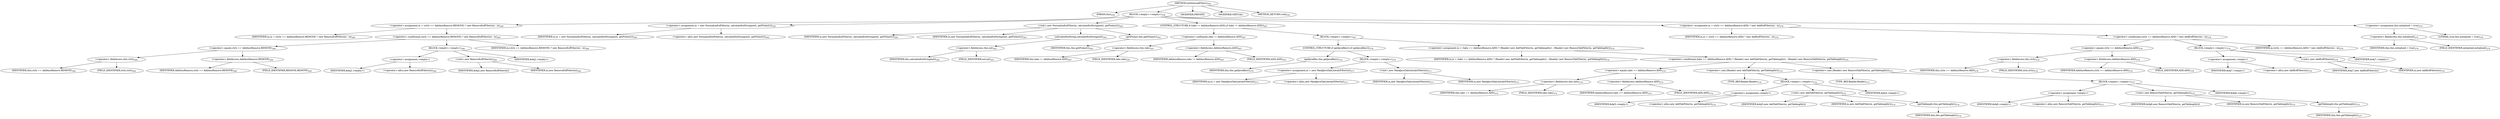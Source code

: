 digraph "initInternalFilters" {  
"502" [label = <(METHOD,initInternalFilters)<SUB>256</SUB>> ]
"17" [label = <(PARAM,this)<SUB>256</SUB>> ]
"503" [label = <(BLOCK,&lt;empty&gt;,&lt;empty&gt;)<SUB>256</SUB>> ]
"504" [label = <(&lt;operator&gt;.assignment,in = (ctrlz == AddAsisRemove.REMOVE) ? new RemoveEofFilter(in) : in)<SUB>260</SUB>> ]
"505" [label = <(IDENTIFIER,in,in = (ctrlz == AddAsisRemove.REMOVE) ? new RemoveEofFilter(in) : in)<SUB>260</SUB>> ]
"506" [label = <(&lt;operator&gt;.conditional,(ctrlz == AddAsisRemove.REMOVE) ? new RemoveEofFilter(in) : in)<SUB>260</SUB>> ]
"507" [label = <(&lt;operator&gt;.equals,ctrlz == AddAsisRemove.REMOVE)<SUB>260</SUB>> ]
"508" [label = <(&lt;operator&gt;.fieldAccess,this.ctrlz)<SUB>260</SUB>> ]
"509" [label = <(IDENTIFIER,this,ctrlz == AddAsisRemove.REMOVE)<SUB>260</SUB>> ]
"510" [label = <(FIELD_IDENTIFIER,ctrlz,ctrlz)<SUB>260</SUB>> ]
"511" [label = <(&lt;operator&gt;.fieldAccess,AddAsisRemove.REMOVE)<SUB>260</SUB>> ]
"512" [label = <(IDENTIFIER,AddAsisRemove,ctrlz == AddAsisRemove.REMOVE)<SUB>260</SUB>> ]
"513" [label = <(FIELD_IDENTIFIER,REMOVE,REMOVE)<SUB>260</SUB>> ]
"514" [label = <(BLOCK,&lt;empty&gt;,&lt;empty&gt;)<SUB>260</SUB>> ]
"515" [label = <(&lt;operator&gt;.assignment,&lt;empty&gt;)> ]
"516" [label = <(IDENTIFIER,$obj2,&lt;empty&gt;)> ]
"517" [label = <(&lt;operator&gt;.alloc,new RemoveEofFilter(in))<SUB>260</SUB>> ]
"518" [label = <(&lt;init&gt;,new RemoveEofFilter(in))<SUB>260</SUB>> ]
"519" [label = <(IDENTIFIER,$obj2,new RemoveEofFilter(in))> ]
"520" [label = <(IDENTIFIER,in,new RemoveEofFilter(in))<SUB>260</SUB>> ]
"521" [label = <(IDENTIFIER,$obj2,&lt;empty&gt;)> ]
"522" [label = <(IDENTIFIER,in,(ctrlz == AddAsisRemove.REMOVE) ? new RemoveEofFilter(in) : in)<SUB>260</SUB>> ]
"523" [label = <(&lt;operator&gt;.assignment,in = new NormalizeEolFilter(in, calculateEolString(eol), getFixlast()))<SUB>265</SUB>> ]
"524" [label = <(IDENTIFIER,in,in = new NormalizeEolFilter(in, calculateEolString(eol), getFixlast()))<SUB>265</SUB>> ]
"525" [label = <(&lt;operator&gt;.alloc,new NormalizeEolFilter(in, calculateEolString(eol), getFixlast()))<SUB>265</SUB>> ]
"526" [label = <(&lt;init&gt;,new NormalizeEolFilter(in, calculateEolString(eol), getFixlast()))<SUB>265</SUB>> ]
"527" [label = <(IDENTIFIER,in,new NormalizeEolFilter(in, calculateEolString(eol), getFixlast()))<SUB>265</SUB>> ]
"528" [label = <(IDENTIFIER,in,new NormalizeEolFilter(in, calculateEolString(eol), getFixlast()))<SUB>265</SUB>> ]
"529" [label = <(calculateEolString,calculateEolString(eol))<SUB>265</SUB>> ]
"530" [label = <(&lt;operator&gt;.fieldAccess,this.eol)<SUB>265</SUB>> ]
"531" [label = <(IDENTIFIER,this,calculateEolString(eol))<SUB>265</SUB>> ]
"532" [label = <(FIELD_IDENTIFIER,eol,eol)<SUB>265</SUB>> ]
"533" [label = <(getFixlast,this.getFixlast())<SUB>265</SUB>> ]
"16" [label = <(IDENTIFIER,this,this.getFixlast())<SUB>265</SUB>> ]
"534" [label = <(CONTROL_STRUCTURE,if (tabs != AddAsisRemove.ASIS),if (tabs != AddAsisRemove.ASIS))<SUB>267</SUB>> ]
"535" [label = <(&lt;operator&gt;.notEquals,tabs != AddAsisRemove.ASIS)<SUB>267</SUB>> ]
"536" [label = <(&lt;operator&gt;.fieldAccess,this.tabs)<SUB>267</SUB>> ]
"537" [label = <(IDENTIFIER,this,tabs != AddAsisRemove.ASIS)<SUB>267</SUB>> ]
"538" [label = <(FIELD_IDENTIFIER,tabs,tabs)<SUB>267</SUB>> ]
"539" [label = <(&lt;operator&gt;.fieldAccess,AddAsisRemove.ASIS)<SUB>267</SUB>> ]
"540" [label = <(IDENTIFIER,AddAsisRemove,tabs != AddAsisRemove.ASIS)<SUB>267</SUB>> ]
"541" [label = <(FIELD_IDENTIFIER,ASIS,ASIS)<SUB>267</SUB>> ]
"542" [label = <(BLOCK,&lt;empty&gt;,&lt;empty&gt;)<SUB>267</SUB>> ]
"543" [label = <(CONTROL_STRUCTURE,if (getJavafiles()),if (getJavafiles()))<SUB>270</SUB>> ]
"544" [label = <(getJavafiles,this.getJavafiles())<SUB>270</SUB>> ]
"18" [label = <(IDENTIFIER,this,this.getJavafiles())<SUB>270</SUB>> ]
"545" [label = <(BLOCK,&lt;empty&gt;,&lt;empty&gt;)<SUB>270</SUB>> ]
"546" [label = <(&lt;operator&gt;.assignment,in = new MaskJavaTabLiteralsFilter(in))<SUB>271</SUB>> ]
"547" [label = <(IDENTIFIER,in,in = new MaskJavaTabLiteralsFilter(in))<SUB>271</SUB>> ]
"548" [label = <(&lt;operator&gt;.alloc,new MaskJavaTabLiteralsFilter(in))<SUB>271</SUB>> ]
"549" [label = <(&lt;init&gt;,new MaskJavaTabLiteralsFilter(in))<SUB>271</SUB>> ]
"550" [label = <(IDENTIFIER,in,new MaskJavaTabLiteralsFilter(in))<SUB>271</SUB>> ]
"551" [label = <(IDENTIFIER,in,new MaskJavaTabLiteralsFilter(in))<SUB>271</SUB>> ]
"552" [label = <(&lt;operator&gt;.assignment,in = (tabs == AddAsisRemove.ADD) ? (Reader) new AddTabFilter(in, getTablength()) : (Reader) new RemoveTabFilter(in, getTablength()))<SUB>274</SUB>> ]
"553" [label = <(IDENTIFIER,in,in = (tabs == AddAsisRemove.ADD) ? (Reader) new AddTabFilter(in, getTablength()) : (Reader) new RemoveTabFilter(in, getTablength()))<SUB>274</SUB>> ]
"554" [label = <(&lt;operator&gt;.conditional,(tabs == AddAsisRemove.ADD) ? (Reader) new AddTabFilter(in, getTablength()) : (Reader) new RemoveTabFilter(in, getTablength()))<SUB>274</SUB>> ]
"555" [label = <(&lt;operator&gt;.equals,tabs == AddAsisRemove.ADD)<SUB>274</SUB>> ]
"556" [label = <(&lt;operator&gt;.fieldAccess,this.tabs)<SUB>274</SUB>> ]
"557" [label = <(IDENTIFIER,this,tabs == AddAsisRemove.ADD)<SUB>274</SUB>> ]
"558" [label = <(FIELD_IDENTIFIER,tabs,tabs)<SUB>274</SUB>> ]
"559" [label = <(&lt;operator&gt;.fieldAccess,AddAsisRemove.ADD)<SUB>274</SUB>> ]
"560" [label = <(IDENTIFIER,AddAsisRemove,tabs == AddAsisRemove.ADD)<SUB>274</SUB>> ]
"561" [label = <(FIELD_IDENTIFIER,ADD,ADD)<SUB>274</SUB>> ]
"562" [label = <(&lt;operator&gt;.cast,(Reader) new AddTabFilter(in, getTablength()))<SUB>274</SUB>> ]
"563" [label = <(TYPE_REF,Reader,Reader)<SUB>274</SUB>> ]
"564" [label = <(BLOCK,&lt;empty&gt;,&lt;empty&gt;)<SUB>274</SUB>> ]
"565" [label = <(&lt;operator&gt;.assignment,&lt;empty&gt;)> ]
"566" [label = <(IDENTIFIER,$obj5,&lt;empty&gt;)> ]
"567" [label = <(&lt;operator&gt;.alloc,new AddTabFilter(in, getTablength()))<SUB>274</SUB>> ]
"568" [label = <(&lt;init&gt;,new AddTabFilter(in, getTablength()))<SUB>274</SUB>> ]
"569" [label = <(IDENTIFIER,$obj5,new AddTabFilter(in, getTablength()))> ]
"570" [label = <(IDENTIFIER,in,new AddTabFilter(in, getTablength()))<SUB>274</SUB>> ]
"571" [label = <(getTablength,this.getTablength())<SUB>274</SUB>> ]
"19" [label = <(IDENTIFIER,this,this.getTablength())<SUB>274</SUB>> ]
"572" [label = <(IDENTIFIER,$obj5,&lt;empty&gt;)> ]
"573" [label = <(&lt;operator&gt;.cast,(Reader) new RemoveTabFilter(in, getTablength()))<SUB>275</SUB>> ]
"574" [label = <(TYPE_REF,Reader,Reader)<SUB>275</SUB>> ]
"575" [label = <(BLOCK,&lt;empty&gt;,&lt;empty&gt;)<SUB>275</SUB>> ]
"576" [label = <(&lt;operator&gt;.assignment,&lt;empty&gt;)> ]
"577" [label = <(IDENTIFIER,$obj6,&lt;empty&gt;)> ]
"578" [label = <(&lt;operator&gt;.alloc,new RemoveTabFilter(in, getTablength()))<SUB>275</SUB>> ]
"579" [label = <(&lt;init&gt;,new RemoveTabFilter(in, getTablength()))<SUB>275</SUB>> ]
"580" [label = <(IDENTIFIER,$obj6,new RemoveTabFilter(in, getTablength()))> ]
"581" [label = <(IDENTIFIER,in,new RemoveTabFilter(in, getTablength()))<SUB>275</SUB>> ]
"582" [label = <(getTablength,this.getTablength())<SUB>275</SUB>> ]
"20" [label = <(IDENTIFIER,this,this.getTablength())<SUB>275</SUB>> ]
"583" [label = <(IDENTIFIER,$obj6,&lt;empty&gt;)> ]
"584" [label = <(&lt;operator&gt;.assignment,in = (ctrlz == AddAsisRemove.ADD) ? new AddEofFilter(in) : in)<SUB>278</SUB>> ]
"585" [label = <(IDENTIFIER,in,in = (ctrlz == AddAsisRemove.ADD) ? new AddEofFilter(in) : in)<SUB>278</SUB>> ]
"586" [label = <(&lt;operator&gt;.conditional,(ctrlz == AddAsisRemove.ADD) ? new AddEofFilter(in) : in)<SUB>278</SUB>> ]
"587" [label = <(&lt;operator&gt;.equals,ctrlz == AddAsisRemove.ADD)<SUB>278</SUB>> ]
"588" [label = <(&lt;operator&gt;.fieldAccess,this.ctrlz)<SUB>278</SUB>> ]
"589" [label = <(IDENTIFIER,this,ctrlz == AddAsisRemove.ADD)<SUB>278</SUB>> ]
"590" [label = <(FIELD_IDENTIFIER,ctrlz,ctrlz)<SUB>278</SUB>> ]
"591" [label = <(&lt;operator&gt;.fieldAccess,AddAsisRemove.ADD)<SUB>278</SUB>> ]
"592" [label = <(IDENTIFIER,AddAsisRemove,ctrlz == AddAsisRemove.ADD)<SUB>278</SUB>> ]
"593" [label = <(FIELD_IDENTIFIER,ADD,ADD)<SUB>278</SUB>> ]
"594" [label = <(BLOCK,&lt;empty&gt;,&lt;empty&gt;)<SUB>278</SUB>> ]
"595" [label = <(&lt;operator&gt;.assignment,&lt;empty&gt;)> ]
"596" [label = <(IDENTIFIER,$obj7,&lt;empty&gt;)> ]
"597" [label = <(&lt;operator&gt;.alloc,new AddEofFilter(in))<SUB>278</SUB>> ]
"598" [label = <(&lt;init&gt;,new AddEofFilter(in))<SUB>278</SUB>> ]
"599" [label = <(IDENTIFIER,$obj7,new AddEofFilter(in))> ]
"600" [label = <(IDENTIFIER,in,new AddEofFilter(in))<SUB>278</SUB>> ]
"601" [label = <(IDENTIFIER,$obj7,&lt;empty&gt;)> ]
"602" [label = <(IDENTIFIER,in,(ctrlz == AddAsisRemove.ADD) ? new AddEofFilter(in) : in)<SUB>278</SUB>> ]
"603" [label = <(&lt;operator&gt;.assignment,this.initialized = true)<SUB>279</SUB>> ]
"604" [label = <(&lt;operator&gt;.fieldAccess,this.initialized)<SUB>279</SUB>> ]
"605" [label = <(IDENTIFIER,this,this.initialized = true)<SUB>279</SUB>> ]
"606" [label = <(FIELD_IDENTIFIER,initialized,initialized)<SUB>279</SUB>> ]
"607" [label = <(LITERAL,true,this.initialized = true)<SUB>279</SUB>> ]
"608" [label = <(MODIFIER,PRIVATE)> ]
"609" [label = <(MODIFIER,VIRTUAL)> ]
"610" [label = <(METHOD_RETURN,void)<SUB>256</SUB>> ]
  "502" -> "17" 
  "502" -> "503" 
  "502" -> "608" 
  "502" -> "609" 
  "502" -> "610" 
  "503" -> "504" 
  "503" -> "523" 
  "503" -> "526" 
  "503" -> "534" 
  "503" -> "584" 
  "503" -> "603" 
  "504" -> "505" 
  "504" -> "506" 
  "506" -> "507" 
  "506" -> "514" 
  "506" -> "522" 
  "507" -> "508" 
  "507" -> "511" 
  "508" -> "509" 
  "508" -> "510" 
  "511" -> "512" 
  "511" -> "513" 
  "514" -> "515" 
  "514" -> "518" 
  "514" -> "521" 
  "515" -> "516" 
  "515" -> "517" 
  "518" -> "519" 
  "518" -> "520" 
  "523" -> "524" 
  "523" -> "525" 
  "526" -> "527" 
  "526" -> "528" 
  "526" -> "529" 
  "526" -> "533" 
  "529" -> "530" 
  "530" -> "531" 
  "530" -> "532" 
  "533" -> "16" 
  "534" -> "535" 
  "534" -> "542" 
  "535" -> "536" 
  "535" -> "539" 
  "536" -> "537" 
  "536" -> "538" 
  "539" -> "540" 
  "539" -> "541" 
  "542" -> "543" 
  "542" -> "552" 
  "543" -> "544" 
  "543" -> "545" 
  "544" -> "18" 
  "545" -> "546" 
  "545" -> "549" 
  "546" -> "547" 
  "546" -> "548" 
  "549" -> "550" 
  "549" -> "551" 
  "552" -> "553" 
  "552" -> "554" 
  "554" -> "555" 
  "554" -> "562" 
  "554" -> "573" 
  "555" -> "556" 
  "555" -> "559" 
  "556" -> "557" 
  "556" -> "558" 
  "559" -> "560" 
  "559" -> "561" 
  "562" -> "563" 
  "562" -> "564" 
  "564" -> "565" 
  "564" -> "568" 
  "564" -> "572" 
  "565" -> "566" 
  "565" -> "567" 
  "568" -> "569" 
  "568" -> "570" 
  "568" -> "571" 
  "571" -> "19" 
  "573" -> "574" 
  "573" -> "575" 
  "575" -> "576" 
  "575" -> "579" 
  "575" -> "583" 
  "576" -> "577" 
  "576" -> "578" 
  "579" -> "580" 
  "579" -> "581" 
  "579" -> "582" 
  "582" -> "20" 
  "584" -> "585" 
  "584" -> "586" 
  "586" -> "587" 
  "586" -> "594" 
  "586" -> "602" 
  "587" -> "588" 
  "587" -> "591" 
  "588" -> "589" 
  "588" -> "590" 
  "591" -> "592" 
  "591" -> "593" 
  "594" -> "595" 
  "594" -> "598" 
  "594" -> "601" 
  "595" -> "596" 
  "595" -> "597" 
  "598" -> "599" 
  "598" -> "600" 
  "603" -> "604" 
  "603" -> "607" 
  "604" -> "605" 
  "604" -> "606" 
}
